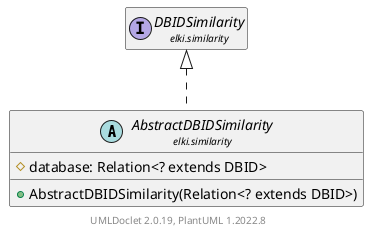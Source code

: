 @startuml
    remove .*\.(Instance|Par|Parameterizer|Factory)$
    set namespaceSeparator none
    hide empty fields
    hide empty methods

    abstract class "<size:14>AbstractDBIDSimilarity\n<size:10>elki.similarity" as elki.similarity.AbstractDBIDSimilarity [[AbstractDBIDSimilarity.html]] {
        #database: Relation<? extends DBID>
        +AbstractDBIDSimilarity(Relation<? extends DBID>)
    }

    interface "<size:14>DBIDSimilarity\n<size:10>elki.similarity" as elki.similarity.DBIDSimilarity [[DBIDSimilarity.html]]

    elki.similarity.DBIDSimilarity <|.. elki.similarity.AbstractDBIDSimilarity

    center footer UMLDoclet 2.0.19, PlantUML 1.2022.8
@enduml

